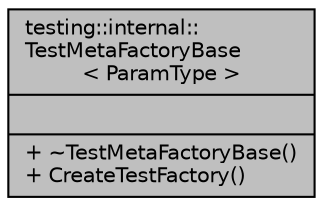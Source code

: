 digraph "testing::internal::TestMetaFactoryBase&lt; ParamType &gt;"
{
 // LATEX_PDF_SIZE
  bgcolor="transparent";
  edge [fontname="Helvetica",fontsize="10",labelfontname="Helvetica",labelfontsize="10"];
  node [fontname="Helvetica",fontsize="10",shape=record];
  Node1 [label="{testing::internal::\lTestMetaFactoryBase\l\< ParamType \>\n||+ ~TestMetaFactoryBase()\l+ CreateTestFactory()\l}",height=0.2,width=0.4,color="black", fillcolor="grey75", style="filled", fontcolor="black",tooltip=" "];
}
